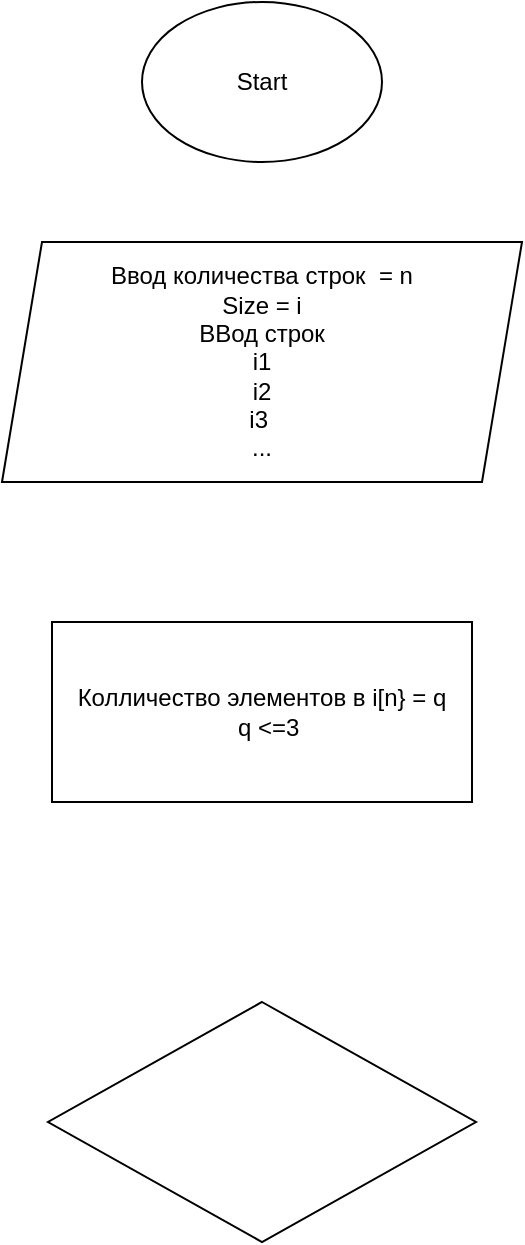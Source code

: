 <mxfile>
    <diagram id="0_8EQ6c0-2xueoXF9r0V" name="Страница 1">
        <mxGraphModel dx="876" dy="382" grid="1" gridSize="10" guides="1" tooltips="1" connect="1" arrows="1" fold="1" page="1" pageScale="1" pageWidth="827" pageHeight="1169" math="0" shadow="0">
            <root>
                <mxCell id="0"/>
                <mxCell id="1" parent="0"/>
                <mxCell id="4" value="Start" style="ellipse;whiteSpace=wrap;html=1;" vertex="1" parent="1">
                    <mxGeometry x="354" y="30" width="120" height="80" as="geometry"/>
                </mxCell>
                <mxCell id="6" value="Ввод количества строк&amp;nbsp; = n&lt;br&gt;Size = i&lt;br&gt;ВВод строк&lt;br&gt;i1&lt;br&gt;i2&lt;br&gt;i3&amp;nbsp;&lt;br&gt;..." style="shape=parallelogram;perimeter=parallelogramPerimeter;whiteSpace=wrap;html=1;fixedSize=1;" vertex="1" parent="1">
                    <mxGeometry x="284" y="150" width="260" height="120" as="geometry"/>
                </mxCell>
                <mxCell id="7" value="Колличество элементов в i[n} = q&lt;br&gt;&amp;nbsp; q &amp;lt;=3" style="rounded=0;whiteSpace=wrap;html=1;" vertex="1" parent="1">
                    <mxGeometry x="309" y="340" width="210" height="90" as="geometry"/>
                </mxCell>
                <mxCell id="10" value="" style="rhombus;whiteSpace=wrap;html=1;" vertex="1" parent="1">
                    <mxGeometry x="307" y="530" width="214" height="120" as="geometry"/>
                </mxCell>
            </root>
        </mxGraphModel>
    </diagram>
</mxfile>